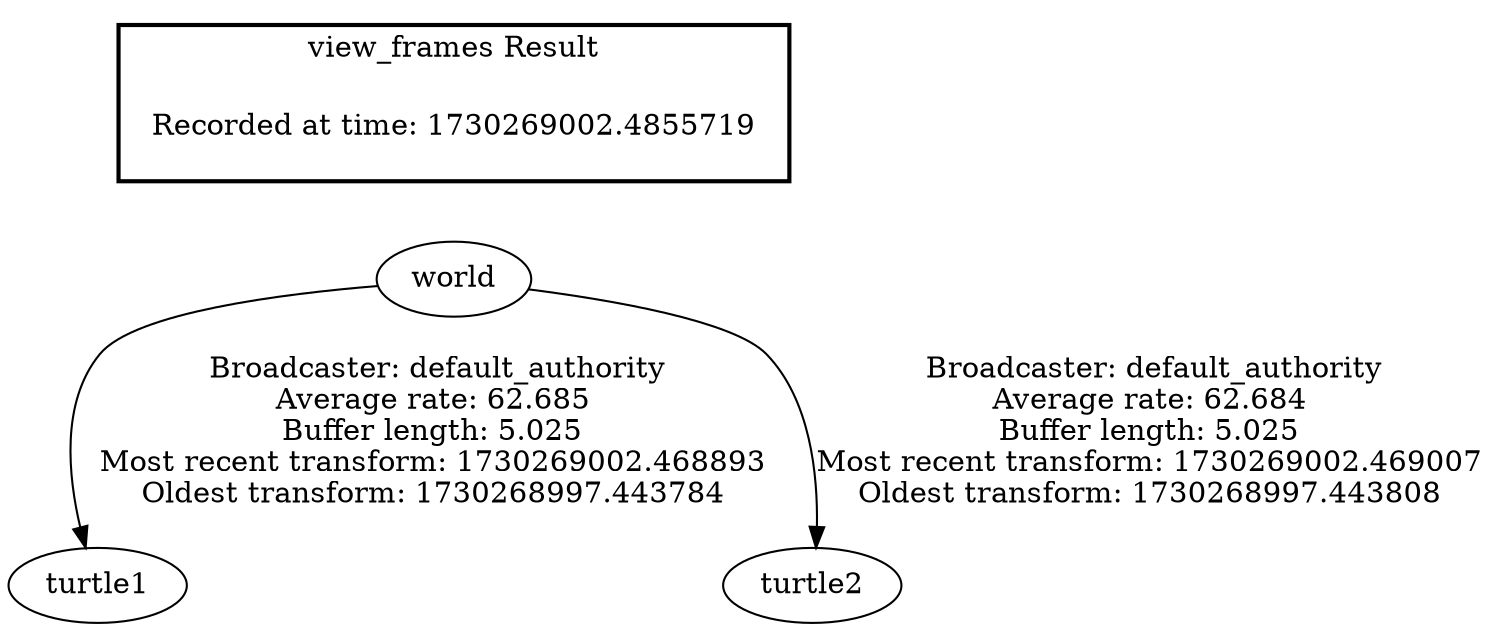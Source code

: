 digraph G {
"world" -> "turtle1"[label=" Broadcaster: default_authority\nAverage rate: 62.685\nBuffer length: 5.025\nMost recent transform: 1730269002.468893\nOldest transform: 1730268997.443784\n"];
"world" -> "turtle2"[label=" Broadcaster: default_authority\nAverage rate: 62.684\nBuffer length: 5.025\nMost recent transform: 1730269002.469007\nOldest transform: 1730268997.443808\n"];
edge [style=invis];
 subgraph cluster_legend { style=bold; color=black; label ="view_frames Result";
"Recorded at time: 1730269002.4855719"[ shape=plaintext ] ;
}->"world";
}